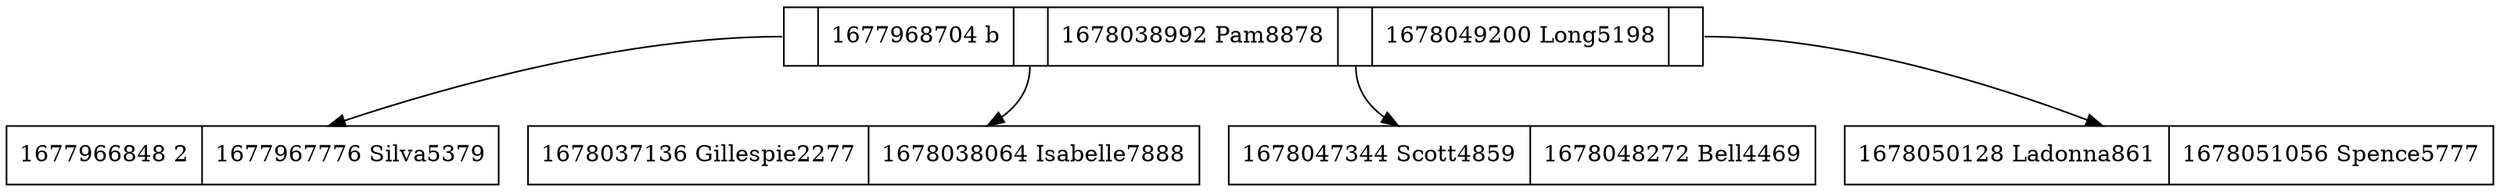 digraph G {
node[shape=record]
		//Agregar Nodos Rama
R0x7f9f6403c540[label="<C1>|1677968704 
 b|<C2>|1678038992 
 Pam8878|<C3>|1678049200 
 Long5198|<C4>"];
R0x7f9f6403be00[label="1677966848 
 2|1677967776 
 Silva5379"];
R0x7f9f6404d090[label="1678037136 
 Gillespie2277|1678038064 
 Isabelle7888"];
R0x7f9f6404f870[label="1678047344 
 Scott4859|1678048272 
 Bell4469"];
R0x7f9f64050350[label="1678050128 
 Ladonna861|1678051056 
 Spence5777"];
		//Agregar conexiones
R0x7f9f6403c540:C1->R0x7f9f6403be00;
R0x7f9f6403c540:C2->R0x7f9f6404d090;
R0x7f9f6403c540:C3->R0x7f9f6404f870;
R0x7f9f6403c540:C4->R0x7f9f64050350;
}